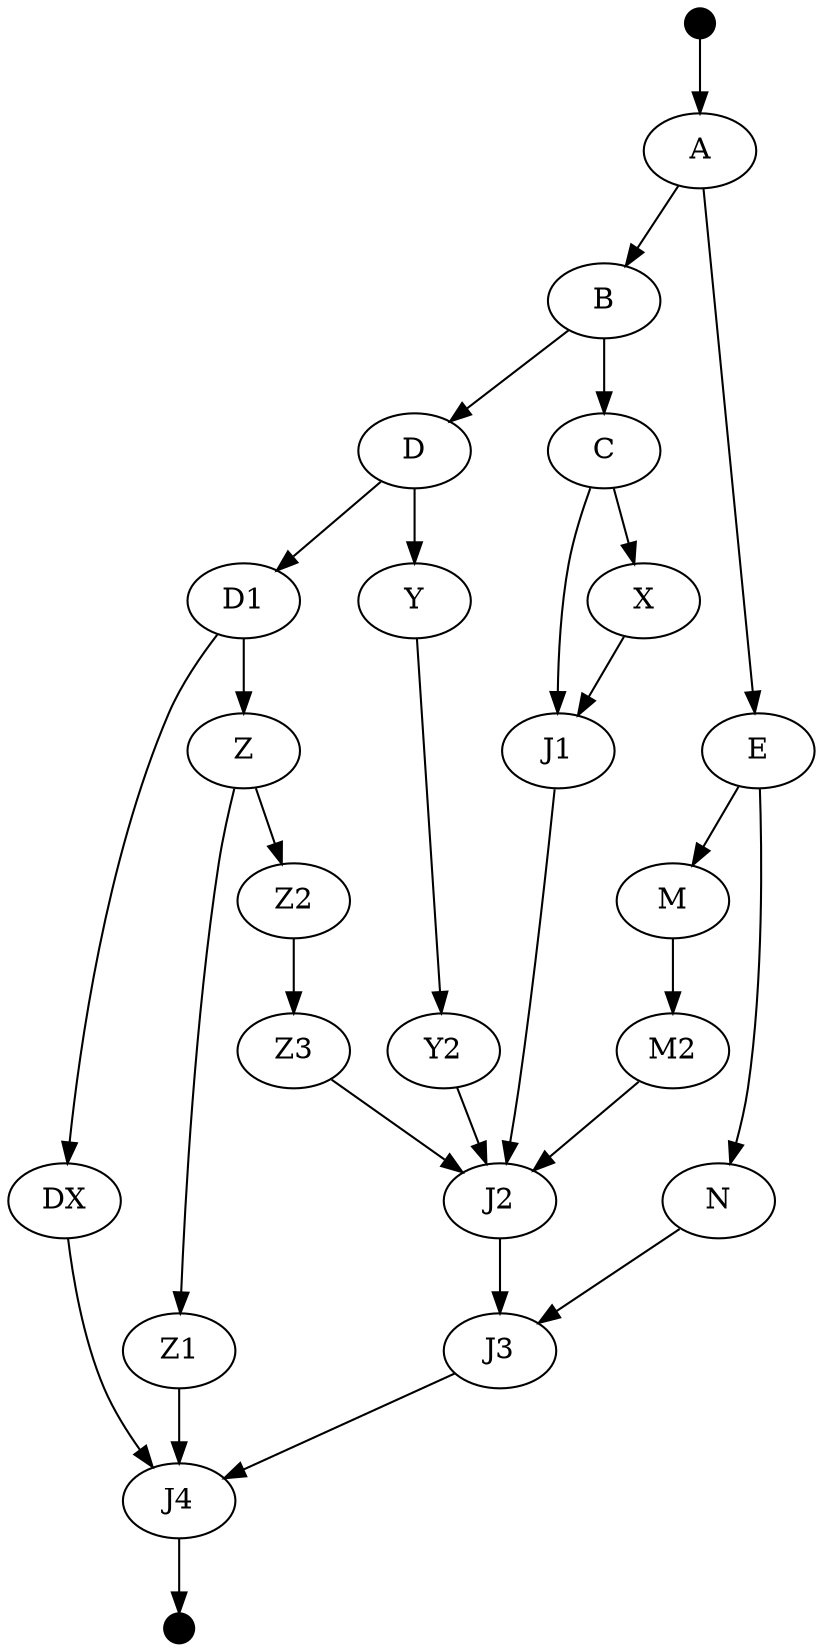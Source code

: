 digraph for {
start [shape="point" width="0.2"]
end [shape="point" width="0.2"]
start -> A;
A -> E;
A -> B;
E -> N;
E  -> M->M2;
B -> C;
B -> D;
C -> X -> J1;
C -> J1;
D -> Y->Y2;
D -> D1;
D1 -> DX-> J4;
D1 -> Z;
M2 -> J2;
J1 -> J2;
Y2 -> J2;
Z -> Z2->Z3-> J2;
J2 -> J3;
N -> J3;
Z -> Z1->J4;
J3 -> J4;
J4 -> end;
}